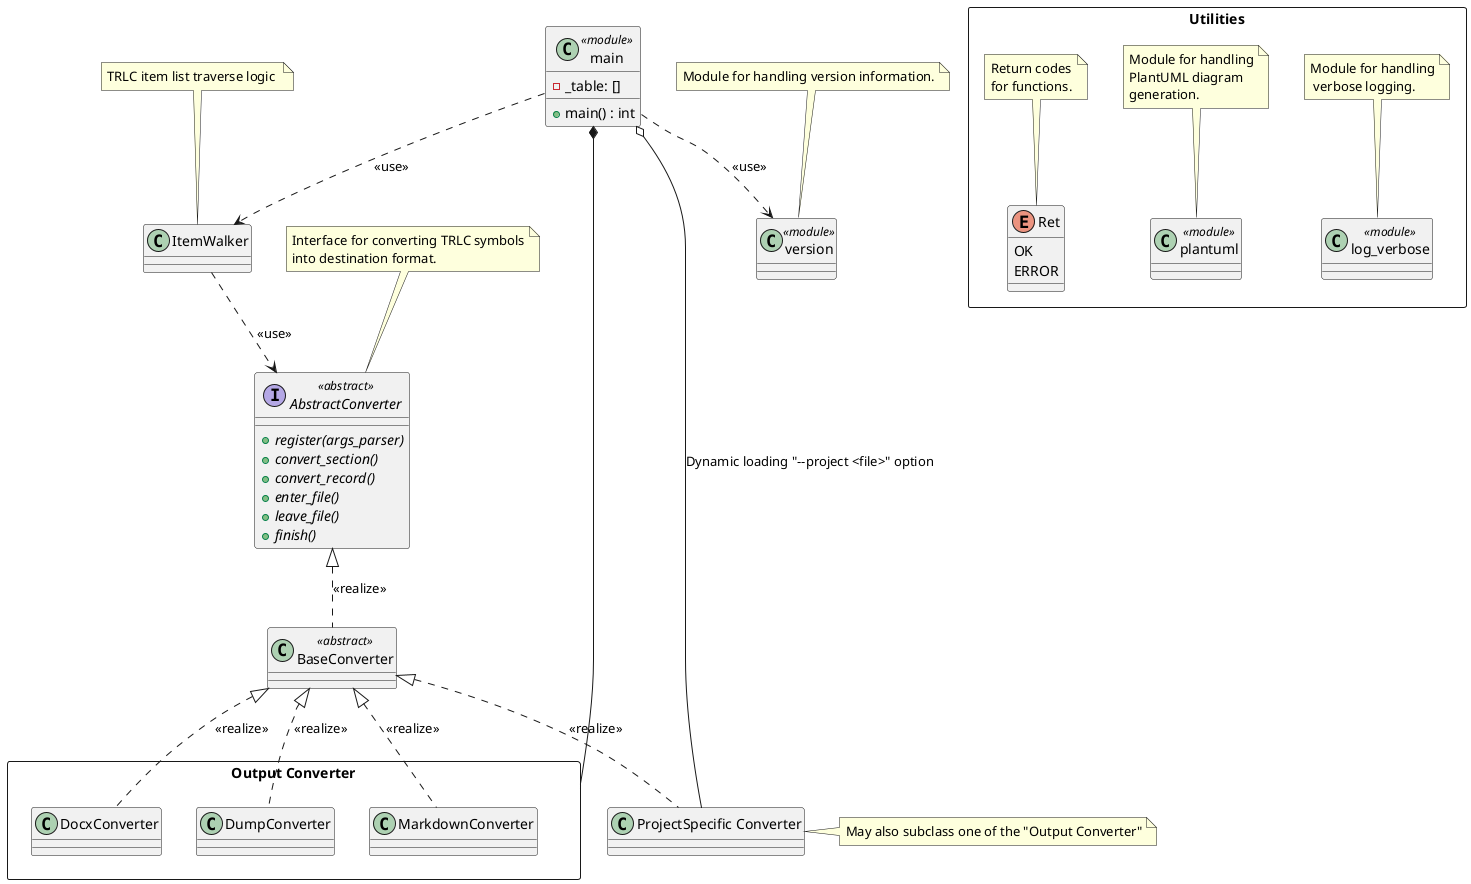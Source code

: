 @startuml class_diagram

interface AbstractConverter <<abstract>>{
    + {abstract} register(args_parser)
    + {abstract} convert_section()
    + {abstract} convert_record()
    + {abstract} enter_file()
    + {abstract} leave_file()
    + {abstract} finish()

}

note top of AbstractConverter
    Interface for converting TRLC symbols
    into destination format.
end note

class BaseConverter <<abstract>> {
}

rectangle "Output Converter" {

    class MarkdownConverter {
    }

    class DocxConverter {
    }
    class DumpConverter {
    }
}

AbstractConverter <|.. BaseConverter: <<realize>>
BaseConverter <|.. MarkdownConverter: <<realize>>
BaseConverter <|.. DocxConverter: <<realize>>
BaseConverter <|.. DumpConverter: <<realize>>

class version <<module>> {
}

note top of version
    Module for handling version information.
end note

rectangle Utilities {

    class log_verbose <<module>> {
    }

    note top of log_verbose
        Module for handling
         verbose logging.
    end note

    class plantuml <<module>> {
    }

    note top of plantuml
        Module for handling
        PlantUML diagram
        generation.
    end note

    enum Ret {
        OK
        ERROR
    }

    note top of Ret
        Return codes
        for functions.
    end note
}


class main <<module>> {
    - _table: []
    + main() : int
}

class ItemWalker
note top of ItemWalker
    TRLC item list traverse logic 
end note


main ..> ItemWalker: <<use>>
ItemWalker ..> AbstractConverter: <<use>>
main *--- "Output Converter"
main ..> version: <<use>>


class "ProjectSpecific Converter" {
}

note right of "ProjectSpecific Converter"
May also subclass one of the "Output Converter"
end note

BaseConverter <|.. "ProjectSpecific Converter": <<realize>>
main o- "ProjectSpecific Converter" : Dynamic loading "--project <file>" option

@enduml